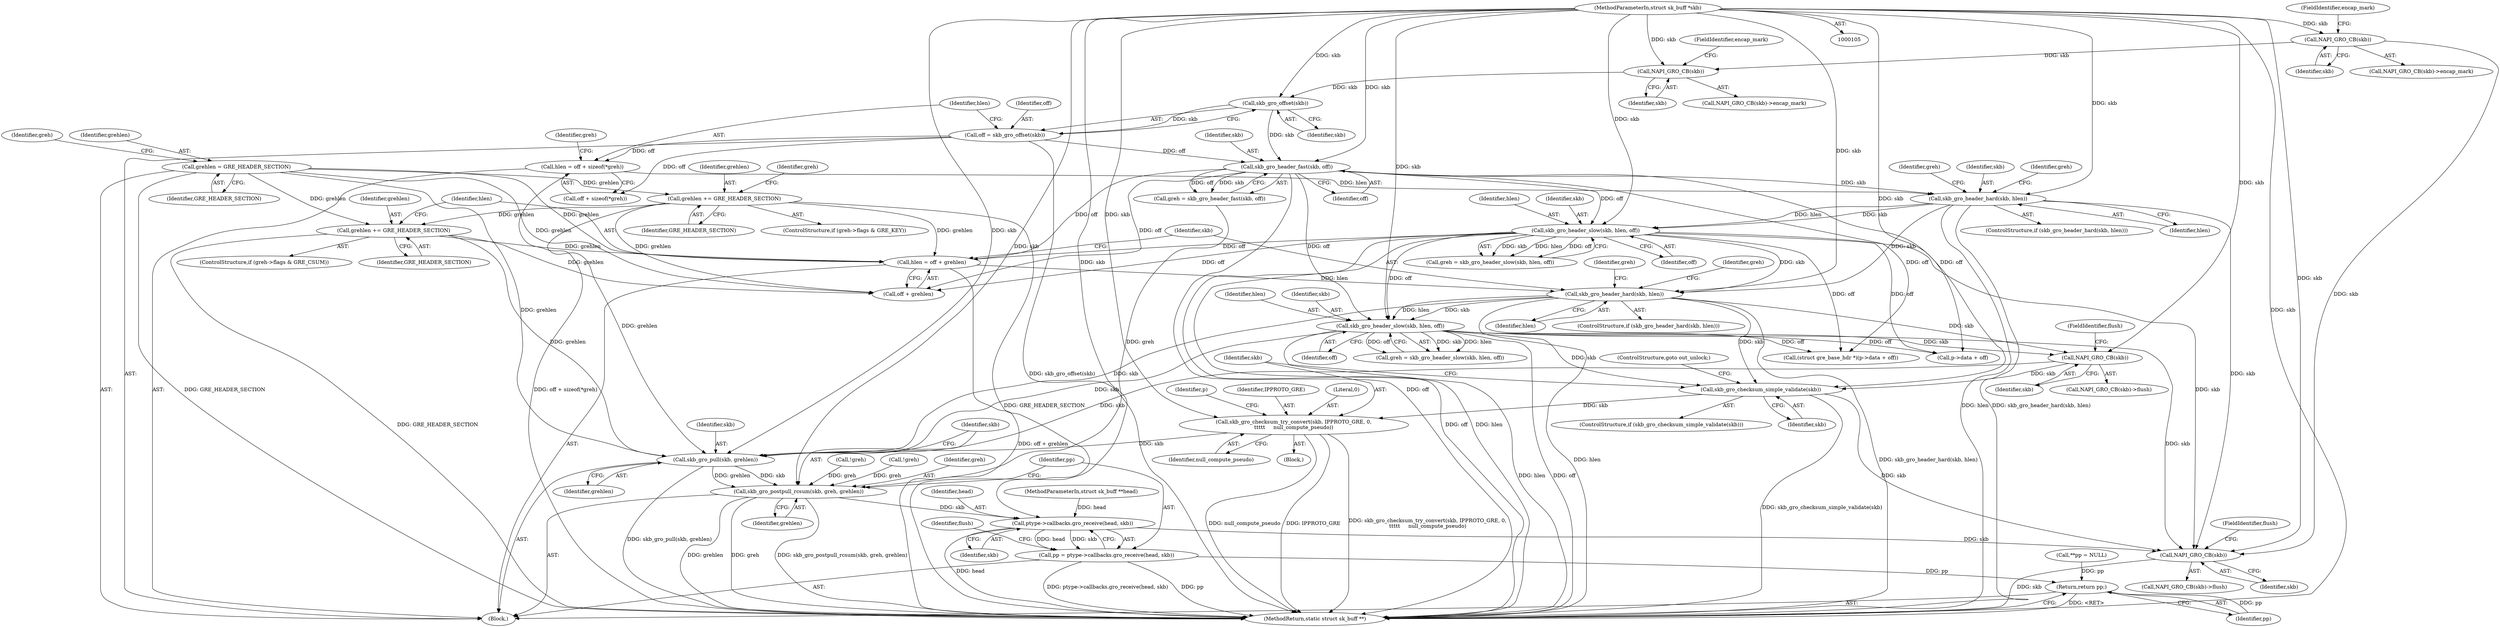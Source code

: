 digraph "0_linux_fac8e0f579695a3ecbc4d3cac369139d7f819971_0@pointer" {
"1000250" [label="(Call,skb_gro_checksum_simple_validate(skb))"];
"1000227" [label="(Call,skb_gro_header_slow(skb, hlen, off))"];
"1000221" [label="(Call,skb_gro_header_hard(skb, hlen))"];
"1000159" [label="(Call,skb_gro_header_slow(skb, hlen, off))"];
"1000153" [label="(Call,skb_gro_header_hard(skb, hlen))"];
"1000149" [label="(Call,skb_gro_header_fast(skb, off))"];
"1000138" [label="(Call,skb_gro_offset(skb))"];
"1000132" [label="(Call,NAPI_GRO_CB(skb))"];
"1000126" [label="(Call,NAPI_GRO_CB(skb))"];
"1000107" [label="(MethodParameterIn,struct sk_buff *skb)"];
"1000136" [label="(Call,off = skb_gro_offset(skb))"];
"1000140" [label="(Call,hlen = off + sizeof(*greh))"];
"1000215" [label="(Call,hlen = off + grehlen)"];
"1000194" [label="(Call,grehlen = GRE_HEADER_SECTION)"];
"1000212" [label="(Call,grehlen += GRE_HEADER_SECTION)"];
"1000203" [label="(Call,grehlen += GRE_HEADER_SECTION)"];
"1000245" [label="(Call,NAPI_GRO_CB(skb))"];
"1000253" [label="(Call,skb_gro_checksum_try_convert(skb, IPPROTO_GRE, 0,\n\t\t\t\t\t     null_compute_pseudo))"];
"1000340" [label="(Call,skb_gro_pull(skb, grehlen))"];
"1000343" [label="(Call,skb_gro_postpull_rcsum(skb, greh, grehlen))"];
"1000349" [label="(Call,ptype->callbacks.gro_receive(head, skb))"];
"1000347" [label="(Call,pp = ptype->callbacks.gro_receive(head, skb))"];
"1000364" [label="(Return,return pp;)"];
"1000360" [label="(Call,NAPI_GRO_CB(skb))"];
"1000204" [label="(Identifier,grehlen)"];
"1000161" [label="(Identifier,hlen)"];
"1000257" [label="(Identifier,null_compute_pseudo)"];
"1000149" [label="(Call,skb_gro_header_fast(skb, off))"];
"1000217" [label="(Call,off + grehlen)"];
"1000343" [label="(Call,skb_gro_postpull_rcsum(skb, greh, grehlen))"];
"1000153" [label="(Call,skb_gro_header_hard(skb, hlen))"];
"1000194" [label="(Call,grehlen = GRE_HEADER_SECTION)"];
"1000255" [label="(Identifier,IPPROTO_GRE)"];
"1000150" [label="(Identifier,skb)"];
"1000228" [label="(Identifier,skb)"];
"1000362" [label="(FieldIdentifier,flush)"];
"1000347" [label="(Call,pp = ptype->callbacks.gro_receive(head, skb))"];
"1000248" [label="(Block,)"];
"1000154" [label="(Identifier,skb)"];
"1000350" [label="(Identifier,head)"];
"1000151" [label="(Identifier,off)"];
"1000126" [label="(Call,NAPI_GRO_CB(skb))"];
"1000340" [label="(Call,skb_gro_pull(skb, grehlen))"];
"1000147" [label="(Call,greh = skb_gro_header_fast(skb, off))"];
"1000256" [label="(Literal,0)"];
"1000206" [label="(ControlStructure,if (greh->flags & GRE_CSUM))"];
"1000132" [label="(Call,NAPI_GRO_CB(skb))"];
"1000139" [label="(Identifier,skb)"];
"1000133" [label="(Identifier,skb)"];
"1000213" [label="(Identifier,grehlen)"];
"1000137" [label="(Identifier,off)"];
"1000227" [label="(Call,skb_gro_header_slow(skb, hlen, off))"];
"1000165" [label="(Call,!greh)"];
"1000159" [label="(Call,skb_gro_header_slow(skb, hlen, off))"];
"1000141" [label="(Identifier,hlen)"];
"1000244" [label="(Call,NAPI_GRO_CB(skb)->flush)"];
"1000251" [label="(Identifier,skb)"];
"1000216" [label="(Identifier,hlen)"];
"1000365" [label="(Identifier,pp)"];
"1000127" [label="(Identifier,skb)"];
"1000346" [label="(Identifier,grehlen)"];
"1000345" [label="(Identifier,greh)"];
"1000226" [label="(Identifier,greh)"];
"1000230" [label="(Identifier,off)"];
"1000215" [label="(Call,hlen = off + grehlen)"];
"1000247" [label="(FieldIdentifier,flush)"];
"1000249" [label="(ControlStructure,if (skb_gro_checksum_simple_validate(skb)))"];
"1000364" [label="(Return,return pp;)"];
"1000246" [label="(Identifier,skb)"];
"1000212" [label="(Call,grehlen += GRE_HEADER_SECTION)"];
"1000196" [label="(Identifier,GRE_HEADER_SECTION)"];
"1000225" [label="(Call,greh = skb_gro_header_slow(skb, hlen, off))"];
"1000125" [label="(Call,NAPI_GRO_CB(skb)->encap_mark)"];
"1000160" [label="(Identifier,skb)"];
"1000253" [label="(Call,skb_gro_checksum_try_convert(skb, IPPROTO_GRE, 0,\n\t\t\t\t\t     null_compute_pseudo))"];
"1000195" [label="(Identifier,grehlen)"];
"1000342" [label="(Identifier,grehlen)"];
"1000223" [label="(Identifier,hlen)"];
"1000361" [label="(Identifier,skb)"];
"1000351" [label="(Identifier,skb)"];
"1000250" [label="(Call,skb_gro_checksum_simple_validate(skb))"];
"1000214" [label="(Identifier,GRE_HEADER_SECTION)"];
"1000280" [label="(Call,(struct gre_base_hdr *)(p->data + off))"];
"1000205" [label="(Identifier,GRE_HEADER_SECTION)"];
"1000221" [label="(Call,skb_gro_header_hard(skb, hlen))"];
"1000240" [label="(Identifier,greh)"];
"1000110" [label="(Call,**pp = NULL)"];
"1000260" [label="(Identifier,p)"];
"1000162" [label="(Identifier,off)"];
"1000148" [label="(Identifier,greh)"];
"1000142" [label="(Call,off + sizeof(*greh))"];
"1000233" [label="(Call,!greh)"];
"1000341" [label="(Identifier,skb)"];
"1000360" [label="(Call,NAPI_GRO_CB(skb))"];
"1000282" [label="(Call,p->data + off)"];
"1000349" [label="(Call,ptype->callbacks.gro_receive(head, skb))"];
"1000128" [label="(FieldIdentifier,encap_mark)"];
"1000107" [label="(MethodParameterIn,struct sk_buff *skb)"];
"1000197" [label="(ControlStructure,if (greh->flags & GRE_KEY))"];
"1000359" [label="(Call,NAPI_GRO_CB(skb)->flush)"];
"1000138" [label="(Call,skb_gro_offset(skb))"];
"1000348" [label="(Identifier,pp)"];
"1000229" [label="(Identifier,hlen)"];
"1000155" [label="(Identifier,hlen)"];
"1000254" [label="(Identifier,skb)"];
"1000203" [label="(Call,grehlen += GRE_HEADER_SECTION)"];
"1000366" [label="(MethodReturn,static struct sk_buff **)"];
"1000245" [label="(Call,NAPI_GRO_CB(skb))"];
"1000157" [label="(Call,greh = skb_gro_header_slow(skb, hlen, off))"];
"1000353" [label="(Identifier,flush)"];
"1000136" [label="(Call,off = skb_gro_offset(skb))"];
"1000220" [label="(ControlStructure,if (skb_gro_header_hard(skb, hlen)))"];
"1000158" [label="(Identifier,greh)"];
"1000200" [label="(Identifier,greh)"];
"1000152" [label="(ControlStructure,if (skb_gro_header_hard(skb, hlen)))"];
"1000209" [label="(Identifier,greh)"];
"1000106" [label="(MethodParameterIn,struct sk_buff **head)"];
"1000344" [label="(Identifier,skb)"];
"1000252" [label="(ControlStructure,goto out_unlock;)"];
"1000108" [label="(Block,)"];
"1000140" [label="(Call,hlen = off + sizeof(*greh))"];
"1000134" [label="(FieldIdentifier,encap_mark)"];
"1000172" [label="(Identifier,greh)"];
"1000222" [label="(Identifier,skb)"];
"1000131" [label="(Call,NAPI_GRO_CB(skb)->encap_mark)"];
"1000250" -> "1000249"  [label="AST: "];
"1000250" -> "1000251"  [label="CFG: "];
"1000251" -> "1000250"  [label="AST: "];
"1000252" -> "1000250"  [label="CFG: "];
"1000254" -> "1000250"  [label="CFG: "];
"1000250" -> "1000366"  [label="DDG: skb_gro_checksum_simple_validate(skb)"];
"1000227" -> "1000250"  [label="DDG: skb"];
"1000221" -> "1000250"  [label="DDG: skb"];
"1000245" -> "1000250"  [label="DDG: skb"];
"1000107" -> "1000250"  [label="DDG: skb"];
"1000250" -> "1000253"  [label="DDG: skb"];
"1000250" -> "1000360"  [label="DDG: skb"];
"1000227" -> "1000225"  [label="AST: "];
"1000227" -> "1000230"  [label="CFG: "];
"1000228" -> "1000227"  [label="AST: "];
"1000229" -> "1000227"  [label="AST: "];
"1000230" -> "1000227"  [label="AST: "];
"1000225" -> "1000227"  [label="CFG: "];
"1000227" -> "1000366"  [label="DDG: hlen"];
"1000227" -> "1000366"  [label="DDG: off"];
"1000227" -> "1000225"  [label="DDG: skb"];
"1000227" -> "1000225"  [label="DDG: hlen"];
"1000227" -> "1000225"  [label="DDG: off"];
"1000221" -> "1000227"  [label="DDG: skb"];
"1000221" -> "1000227"  [label="DDG: hlen"];
"1000107" -> "1000227"  [label="DDG: skb"];
"1000149" -> "1000227"  [label="DDG: off"];
"1000159" -> "1000227"  [label="DDG: off"];
"1000227" -> "1000245"  [label="DDG: skb"];
"1000227" -> "1000280"  [label="DDG: off"];
"1000227" -> "1000282"  [label="DDG: off"];
"1000227" -> "1000340"  [label="DDG: skb"];
"1000227" -> "1000360"  [label="DDG: skb"];
"1000221" -> "1000220"  [label="AST: "];
"1000221" -> "1000223"  [label="CFG: "];
"1000222" -> "1000221"  [label="AST: "];
"1000223" -> "1000221"  [label="AST: "];
"1000226" -> "1000221"  [label="CFG: "];
"1000240" -> "1000221"  [label="CFG: "];
"1000221" -> "1000366"  [label="DDG: skb_gro_header_hard(skb, hlen)"];
"1000221" -> "1000366"  [label="DDG: hlen"];
"1000159" -> "1000221"  [label="DDG: skb"];
"1000153" -> "1000221"  [label="DDG: skb"];
"1000107" -> "1000221"  [label="DDG: skb"];
"1000215" -> "1000221"  [label="DDG: hlen"];
"1000221" -> "1000245"  [label="DDG: skb"];
"1000221" -> "1000340"  [label="DDG: skb"];
"1000159" -> "1000157"  [label="AST: "];
"1000159" -> "1000162"  [label="CFG: "];
"1000160" -> "1000159"  [label="AST: "];
"1000161" -> "1000159"  [label="AST: "];
"1000162" -> "1000159"  [label="AST: "];
"1000157" -> "1000159"  [label="CFG: "];
"1000159" -> "1000366"  [label="DDG: off"];
"1000159" -> "1000366"  [label="DDG: hlen"];
"1000159" -> "1000157"  [label="DDG: skb"];
"1000159" -> "1000157"  [label="DDG: hlen"];
"1000159" -> "1000157"  [label="DDG: off"];
"1000153" -> "1000159"  [label="DDG: skb"];
"1000153" -> "1000159"  [label="DDG: hlen"];
"1000107" -> "1000159"  [label="DDG: skb"];
"1000149" -> "1000159"  [label="DDG: off"];
"1000159" -> "1000215"  [label="DDG: off"];
"1000159" -> "1000217"  [label="DDG: off"];
"1000159" -> "1000280"  [label="DDG: off"];
"1000159" -> "1000282"  [label="DDG: off"];
"1000159" -> "1000360"  [label="DDG: skb"];
"1000153" -> "1000152"  [label="AST: "];
"1000153" -> "1000155"  [label="CFG: "];
"1000154" -> "1000153"  [label="AST: "];
"1000155" -> "1000153"  [label="AST: "];
"1000158" -> "1000153"  [label="CFG: "];
"1000172" -> "1000153"  [label="CFG: "];
"1000153" -> "1000366"  [label="DDG: hlen"];
"1000153" -> "1000366"  [label="DDG: skb_gro_header_hard(skb, hlen)"];
"1000149" -> "1000153"  [label="DDG: skb"];
"1000107" -> "1000153"  [label="DDG: skb"];
"1000140" -> "1000153"  [label="DDG: hlen"];
"1000153" -> "1000360"  [label="DDG: skb"];
"1000149" -> "1000147"  [label="AST: "];
"1000149" -> "1000151"  [label="CFG: "];
"1000150" -> "1000149"  [label="AST: "];
"1000151" -> "1000149"  [label="AST: "];
"1000147" -> "1000149"  [label="CFG: "];
"1000149" -> "1000366"  [label="DDG: off"];
"1000149" -> "1000147"  [label="DDG: skb"];
"1000149" -> "1000147"  [label="DDG: off"];
"1000138" -> "1000149"  [label="DDG: skb"];
"1000107" -> "1000149"  [label="DDG: skb"];
"1000136" -> "1000149"  [label="DDG: off"];
"1000149" -> "1000215"  [label="DDG: off"];
"1000149" -> "1000217"  [label="DDG: off"];
"1000149" -> "1000280"  [label="DDG: off"];
"1000149" -> "1000282"  [label="DDG: off"];
"1000138" -> "1000136"  [label="AST: "];
"1000138" -> "1000139"  [label="CFG: "];
"1000139" -> "1000138"  [label="AST: "];
"1000136" -> "1000138"  [label="CFG: "];
"1000138" -> "1000136"  [label="DDG: skb"];
"1000132" -> "1000138"  [label="DDG: skb"];
"1000107" -> "1000138"  [label="DDG: skb"];
"1000132" -> "1000131"  [label="AST: "];
"1000132" -> "1000133"  [label="CFG: "];
"1000133" -> "1000132"  [label="AST: "];
"1000134" -> "1000132"  [label="CFG: "];
"1000126" -> "1000132"  [label="DDG: skb"];
"1000107" -> "1000132"  [label="DDG: skb"];
"1000126" -> "1000125"  [label="AST: "];
"1000126" -> "1000127"  [label="CFG: "];
"1000127" -> "1000126"  [label="AST: "];
"1000128" -> "1000126"  [label="CFG: "];
"1000107" -> "1000126"  [label="DDG: skb"];
"1000126" -> "1000360"  [label="DDG: skb"];
"1000107" -> "1000105"  [label="AST: "];
"1000107" -> "1000366"  [label="DDG: skb"];
"1000107" -> "1000245"  [label="DDG: skb"];
"1000107" -> "1000253"  [label="DDG: skb"];
"1000107" -> "1000340"  [label="DDG: skb"];
"1000107" -> "1000343"  [label="DDG: skb"];
"1000107" -> "1000349"  [label="DDG: skb"];
"1000107" -> "1000360"  [label="DDG: skb"];
"1000136" -> "1000108"  [label="AST: "];
"1000137" -> "1000136"  [label="AST: "];
"1000141" -> "1000136"  [label="CFG: "];
"1000136" -> "1000366"  [label="DDG: skb_gro_offset(skb)"];
"1000136" -> "1000140"  [label="DDG: off"];
"1000136" -> "1000142"  [label="DDG: off"];
"1000140" -> "1000108"  [label="AST: "];
"1000140" -> "1000142"  [label="CFG: "];
"1000141" -> "1000140"  [label="AST: "];
"1000142" -> "1000140"  [label="AST: "];
"1000148" -> "1000140"  [label="CFG: "];
"1000140" -> "1000366"  [label="DDG: off + sizeof(*greh)"];
"1000215" -> "1000108"  [label="AST: "];
"1000215" -> "1000217"  [label="CFG: "];
"1000216" -> "1000215"  [label="AST: "];
"1000217" -> "1000215"  [label="AST: "];
"1000222" -> "1000215"  [label="CFG: "];
"1000215" -> "1000366"  [label="DDG: off + grehlen"];
"1000194" -> "1000215"  [label="DDG: grehlen"];
"1000212" -> "1000215"  [label="DDG: grehlen"];
"1000203" -> "1000215"  [label="DDG: grehlen"];
"1000194" -> "1000108"  [label="AST: "];
"1000194" -> "1000196"  [label="CFG: "];
"1000195" -> "1000194"  [label="AST: "];
"1000196" -> "1000194"  [label="AST: "];
"1000200" -> "1000194"  [label="CFG: "];
"1000194" -> "1000366"  [label="DDG: GRE_HEADER_SECTION"];
"1000194" -> "1000203"  [label="DDG: grehlen"];
"1000194" -> "1000212"  [label="DDG: grehlen"];
"1000194" -> "1000217"  [label="DDG: grehlen"];
"1000194" -> "1000340"  [label="DDG: grehlen"];
"1000212" -> "1000206"  [label="AST: "];
"1000212" -> "1000214"  [label="CFG: "];
"1000213" -> "1000212"  [label="AST: "];
"1000214" -> "1000212"  [label="AST: "];
"1000216" -> "1000212"  [label="CFG: "];
"1000212" -> "1000366"  [label="DDG: GRE_HEADER_SECTION"];
"1000203" -> "1000212"  [label="DDG: grehlen"];
"1000212" -> "1000217"  [label="DDG: grehlen"];
"1000212" -> "1000340"  [label="DDG: grehlen"];
"1000203" -> "1000197"  [label="AST: "];
"1000203" -> "1000205"  [label="CFG: "];
"1000204" -> "1000203"  [label="AST: "];
"1000205" -> "1000203"  [label="AST: "];
"1000209" -> "1000203"  [label="CFG: "];
"1000203" -> "1000366"  [label="DDG: GRE_HEADER_SECTION"];
"1000203" -> "1000217"  [label="DDG: grehlen"];
"1000203" -> "1000340"  [label="DDG: grehlen"];
"1000245" -> "1000244"  [label="AST: "];
"1000245" -> "1000246"  [label="CFG: "];
"1000246" -> "1000245"  [label="AST: "];
"1000247" -> "1000245"  [label="CFG: "];
"1000245" -> "1000340"  [label="DDG: skb"];
"1000253" -> "1000248"  [label="AST: "];
"1000253" -> "1000257"  [label="CFG: "];
"1000254" -> "1000253"  [label="AST: "];
"1000255" -> "1000253"  [label="AST: "];
"1000256" -> "1000253"  [label="AST: "];
"1000257" -> "1000253"  [label="AST: "];
"1000260" -> "1000253"  [label="CFG: "];
"1000253" -> "1000366"  [label="DDG: IPPROTO_GRE"];
"1000253" -> "1000366"  [label="DDG: skb_gro_checksum_try_convert(skb, IPPROTO_GRE, 0,\n\t\t\t\t\t     null_compute_pseudo)"];
"1000253" -> "1000366"  [label="DDG: null_compute_pseudo"];
"1000253" -> "1000340"  [label="DDG: skb"];
"1000340" -> "1000108"  [label="AST: "];
"1000340" -> "1000342"  [label="CFG: "];
"1000341" -> "1000340"  [label="AST: "];
"1000342" -> "1000340"  [label="AST: "];
"1000344" -> "1000340"  [label="CFG: "];
"1000340" -> "1000366"  [label="DDG: skb_gro_pull(skb, grehlen)"];
"1000340" -> "1000343"  [label="DDG: skb"];
"1000340" -> "1000343"  [label="DDG: grehlen"];
"1000343" -> "1000108"  [label="AST: "];
"1000343" -> "1000346"  [label="CFG: "];
"1000344" -> "1000343"  [label="AST: "];
"1000345" -> "1000343"  [label="AST: "];
"1000346" -> "1000343"  [label="AST: "];
"1000348" -> "1000343"  [label="CFG: "];
"1000343" -> "1000366"  [label="DDG: skb_gro_postpull_rcsum(skb, greh, grehlen)"];
"1000343" -> "1000366"  [label="DDG: grehlen"];
"1000343" -> "1000366"  [label="DDG: greh"];
"1000165" -> "1000343"  [label="DDG: greh"];
"1000147" -> "1000343"  [label="DDG: greh"];
"1000233" -> "1000343"  [label="DDG: greh"];
"1000343" -> "1000349"  [label="DDG: skb"];
"1000349" -> "1000347"  [label="AST: "];
"1000349" -> "1000351"  [label="CFG: "];
"1000350" -> "1000349"  [label="AST: "];
"1000351" -> "1000349"  [label="AST: "];
"1000347" -> "1000349"  [label="CFG: "];
"1000349" -> "1000366"  [label="DDG: head"];
"1000349" -> "1000347"  [label="DDG: head"];
"1000349" -> "1000347"  [label="DDG: skb"];
"1000106" -> "1000349"  [label="DDG: head"];
"1000349" -> "1000360"  [label="DDG: skb"];
"1000347" -> "1000108"  [label="AST: "];
"1000348" -> "1000347"  [label="AST: "];
"1000353" -> "1000347"  [label="CFG: "];
"1000347" -> "1000366"  [label="DDG: ptype->callbacks.gro_receive(head, skb)"];
"1000347" -> "1000366"  [label="DDG: pp"];
"1000347" -> "1000364"  [label="DDG: pp"];
"1000364" -> "1000108"  [label="AST: "];
"1000364" -> "1000365"  [label="CFG: "];
"1000365" -> "1000364"  [label="AST: "];
"1000366" -> "1000364"  [label="CFG: "];
"1000364" -> "1000366"  [label="DDG: <RET>"];
"1000365" -> "1000364"  [label="DDG: pp"];
"1000110" -> "1000364"  [label="DDG: pp"];
"1000360" -> "1000359"  [label="AST: "];
"1000360" -> "1000361"  [label="CFG: "];
"1000361" -> "1000360"  [label="AST: "];
"1000362" -> "1000360"  [label="CFG: "];
"1000360" -> "1000366"  [label="DDG: skb"];
}
